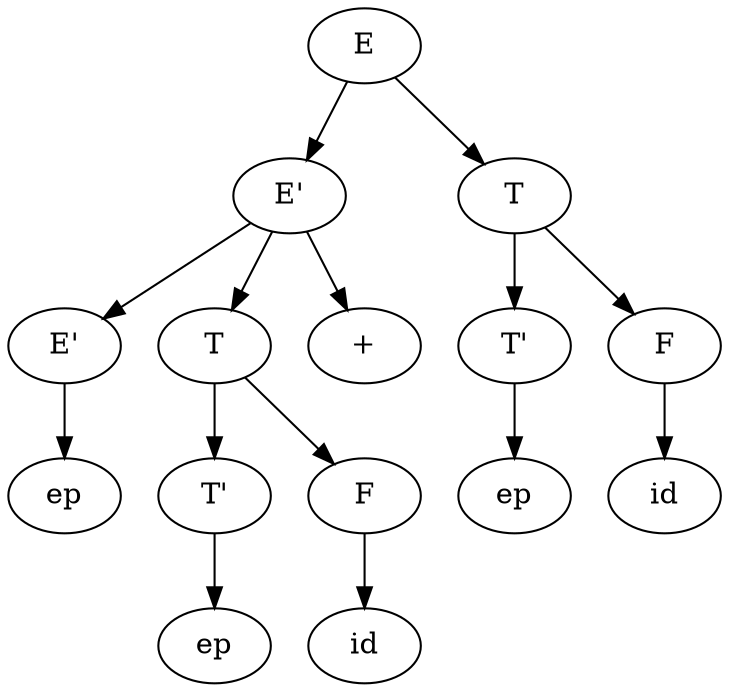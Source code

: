 digraph grafico {
	0 [label=E]
	1 [label="E'"]
	0 -> 1
	2 [label=T]
	0 -> 2
	2 [label=T]
	3 [label="T'"]
	2 -> 3
	4 [label=F]
	2 -> 4
	4 [label=F]
	5 [label=id]
	4 -> 5
	3 [label="T'"]
	6 [label=ep]
	3 -> 6
	1 [label="E'"]
	7 [label="E'"]
	1 -> 7
	8 [label=T]
	1 -> 8
	9 [label="+"]
	1 -> 9
	8 [label=T]
	10 [label="T'"]
	8 -> 10
	11 [label=F]
	8 -> 11
	11 [label=F]
	12 [label=id]
	11 -> 12
	10 [label="T'"]
	13 [label=ep]
	10 -> 13
	7 [label="E'"]
	14 [label=ep]
	7 -> 14
}
